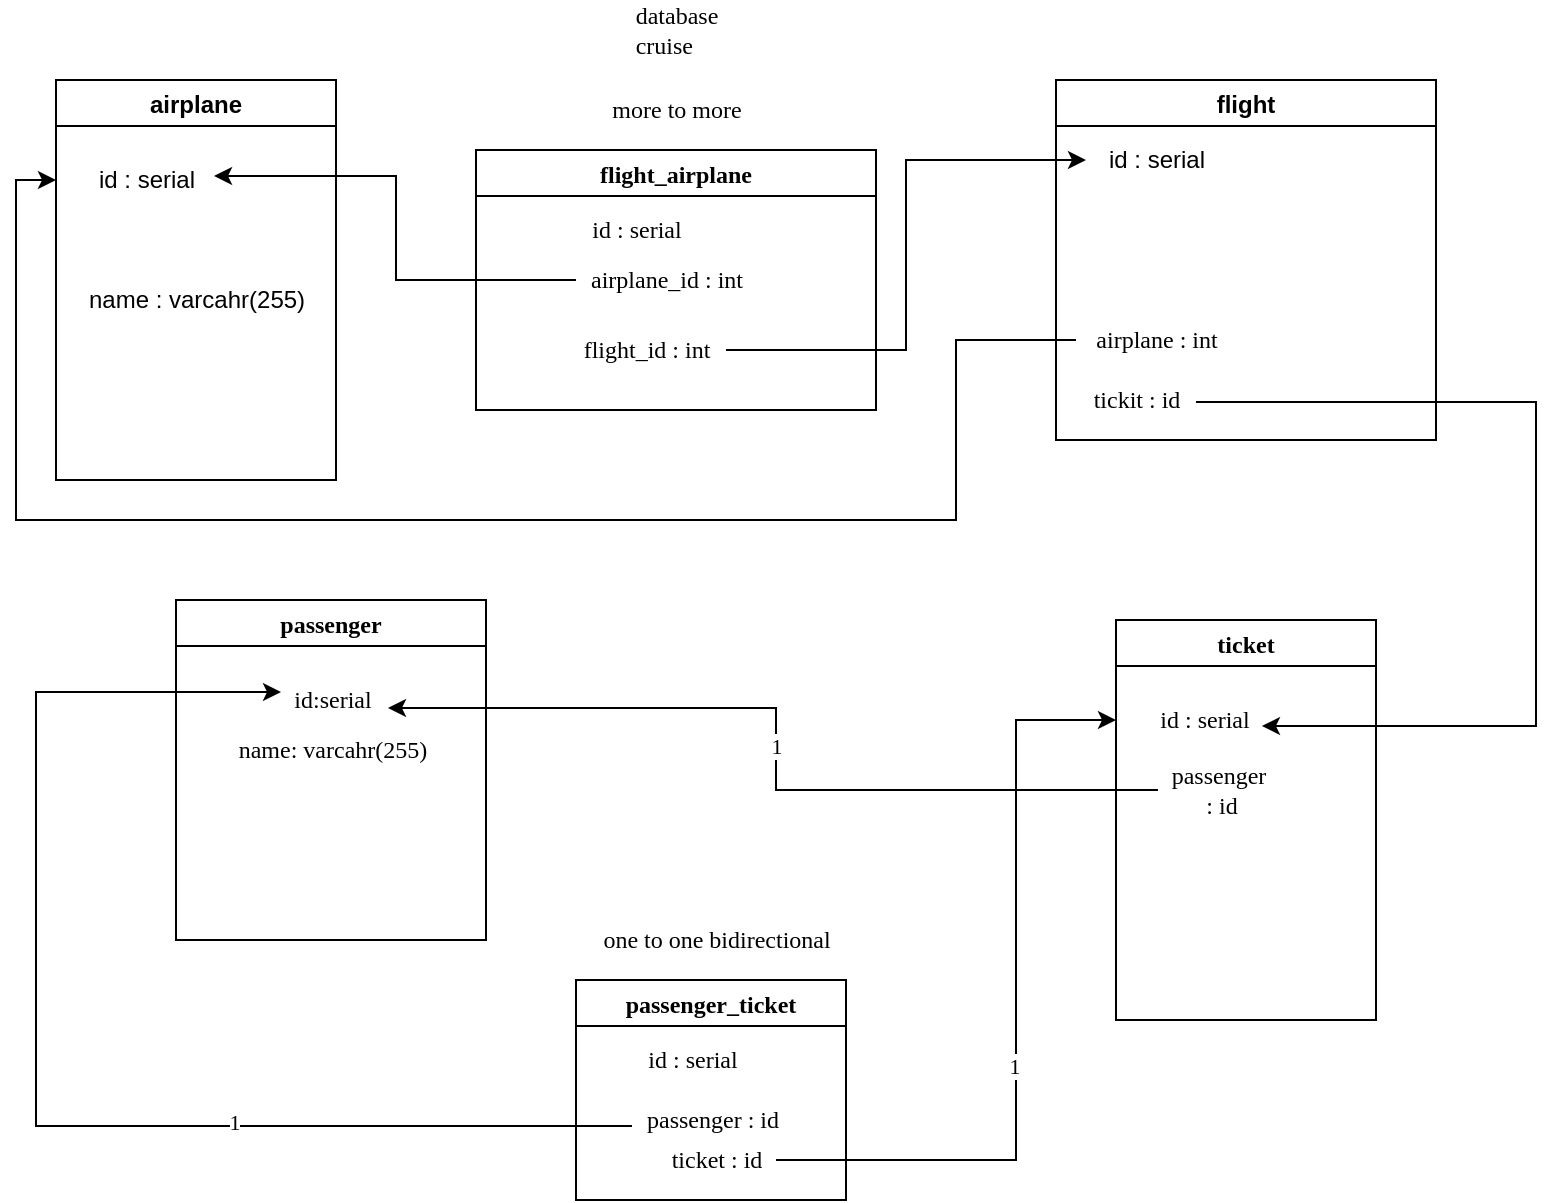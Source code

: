 <mxfile version="15.9.6" type="device"><diagram id="Uy_LMXhwyuMIgGCUHGCQ" name="Page-1"><mxGraphModel dx="1752" dy="780" grid="1" gridSize="10" guides="1" tooltips="1" connect="1" arrows="1" fold="1" page="1" pageScale="1" pageWidth="827" pageHeight="1169" math="0" shadow="0"><root><mxCell id="0"/><mxCell id="1" parent="0"/><mxCell id="2xr9OdXSCFPJ747HaJOW-3" value="airplane" style="swimlane;" vertex="1" parent="1"><mxGeometry x="40" y="50" width="140" height="200" as="geometry"/></mxCell><mxCell id="2xr9OdXSCFPJ747HaJOW-13" value="id : serial" style="text;html=1;align=center;verticalAlign=middle;resizable=0;points=[];autosize=1;strokeColor=none;fillColor=none;" vertex="1" parent="2xr9OdXSCFPJ747HaJOW-3"><mxGeometry x="10" y="40" width="70" height="20" as="geometry"/></mxCell><mxCell id="2xr9OdXSCFPJ747HaJOW-15" value="name : varcahr(255)" style="text;html=1;align=center;verticalAlign=middle;resizable=0;points=[];autosize=1;strokeColor=none;fillColor=none;" vertex="1" parent="2xr9OdXSCFPJ747HaJOW-3"><mxGeometry x="5" y="100" width="130" height="20" as="geometry"/></mxCell><mxCell id="2xr9OdXSCFPJ747HaJOW-4" value="flight" style="swimlane;startSize=23;" vertex="1" parent="1"><mxGeometry x="540" y="50" width="190" height="180" as="geometry"/></mxCell><mxCell id="2xr9OdXSCFPJ747HaJOW-7" value="&lt;div&gt;id : serial&lt;/div&gt;" style="text;html=1;align=center;verticalAlign=middle;resizable=0;points=[];autosize=1;strokeColor=none;fillColor=none;" vertex="1" parent="2xr9OdXSCFPJ747HaJOW-4"><mxGeometry x="15" y="30" width="70" height="20" as="geometry"/></mxCell><mxCell id="2xr9OdXSCFPJ747HaJOW-18" value="airplane : int" style="text;html=1;align=center;verticalAlign=middle;resizable=0;points=[];autosize=1;strokeColor=none;fillColor=none;fontFamily=Times New Roman;" vertex="1" parent="2xr9OdXSCFPJ747HaJOW-4"><mxGeometry x="10" y="120" width="80" height="20" as="geometry"/></mxCell><mxCell id="2xr9OdXSCFPJ747HaJOW-44" value="&lt;div&gt;tickit : id&lt;/div&gt;" style="text;html=1;align=center;verticalAlign=middle;resizable=0;points=[];autosize=1;strokeColor=none;fillColor=none;fontFamily=Times New Roman;" vertex="1" parent="2xr9OdXSCFPJ747HaJOW-4"><mxGeometry x="10" y="150" width="60" height="20" as="geometry"/></mxCell><mxCell id="2xr9OdXSCFPJ747HaJOW-20" value="ticket" style="swimlane;fontFamily=Times New Roman;startSize=23;" vertex="1" parent="1"><mxGeometry x="570" y="320" width="130" height="200" as="geometry"/></mxCell><mxCell id="2xr9OdXSCFPJ747HaJOW-23" value="id : serial" style="text;html=1;align=center;verticalAlign=middle;resizable=0;points=[];autosize=1;strokeColor=none;fillColor=none;fontFamily=Times New Roman;" vertex="1" parent="2xr9OdXSCFPJ747HaJOW-20"><mxGeometry x="14" y="40" width="60" height="20" as="geometry"/></mxCell><mxCell id="2xr9OdXSCFPJ747HaJOW-28" value="&lt;div id=&quot;_AL&quot; style=&quot;text-align: left&quot;&gt;&lt;div id=&quot;_X&quot;&gt;&lt;div id=&quot;_XR&quot;&gt;passenger&lt;/div&gt;&lt;/div&gt;&lt;/div&gt;&amp;nbsp;: id" style="text;html=1;align=center;verticalAlign=middle;resizable=0;points=[];autosize=1;strokeColor=none;fillColor=none;fontFamily=Times New Roman;" vertex="1" parent="2xr9OdXSCFPJ747HaJOW-20"><mxGeometry x="21" y="70" width="60" height="30" as="geometry"/></mxCell><mxCell id="2xr9OdXSCFPJ747HaJOW-26" style="edgeStyle=orthogonalEdgeStyle;rounded=0;orthogonalLoop=1;jettySize=auto;html=1;entryX=0.983;entryY=0.65;entryDx=0;entryDy=0;entryPerimeter=0;fontFamily=Times New Roman;exitX=1;exitY=0.55;exitDx=0;exitDy=0;exitPerimeter=0;" edge="1" parent="1" source="2xr9OdXSCFPJ747HaJOW-44" target="2xr9OdXSCFPJ747HaJOW-23"><mxGeometry relative="1" as="geometry"><mxPoint x="635" y="190" as="sourcePoint"/><Array as="points"><mxPoint x="780" y="211"/><mxPoint x="780" y="373"/></Array></mxGeometry></mxCell><mxCell id="2xr9OdXSCFPJ747HaJOW-27" value="passenger" style="swimlane;fontFamily=Times New Roman;startSize=23;" vertex="1" parent="1"><mxGeometry x="100" y="310" width="155" height="170" as="geometry"/></mxCell><mxCell id="2xr9OdXSCFPJ747HaJOW-30" value="name: varcahr(255)" style="text;html=1;align=center;verticalAlign=middle;resizable=0;points=[];autosize=1;strokeColor=none;fillColor=none;fontFamily=Times New Roman;" vertex="1" parent="2xr9OdXSCFPJ747HaJOW-27"><mxGeometry x="22.5" y="65" width="110" height="20" as="geometry"/></mxCell><mxCell id="2xr9OdXSCFPJ747HaJOW-29" value="id:serial" style="text;html=1;align=center;verticalAlign=middle;resizable=0;points=[];autosize=1;strokeColor=none;fillColor=none;fontFamily=Times New Roman;" vertex="1" parent="2xr9OdXSCFPJ747HaJOW-27"><mxGeometry x="52.5" y="40" width="50" height="20" as="geometry"/></mxCell><mxCell id="2xr9OdXSCFPJ747HaJOW-31" value="1" style="edgeStyle=orthogonalEdgeStyle;rounded=0;orthogonalLoop=1;jettySize=auto;html=1;entryX=1.07;entryY=0.7;entryDx=0;entryDy=0;fontFamily=Times New Roman;entryPerimeter=0;" edge="1" parent="1" source="2xr9OdXSCFPJ747HaJOW-28" target="2xr9OdXSCFPJ747HaJOW-29"><mxGeometry relative="1" as="geometry"><Array as="points"><mxPoint x="400" y="405"/><mxPoint x="400" y="364"/></Array></mxGeometry></mxCell><mxCell id="2xr9OdXSCFPJ747HaJOW-32" value="passenger_ticket" style="swimlane;fontFamily=Times New Roman;" vertex="1" parent="1"><mxGeometry x="300" y="500" width="135" height="110" as="geometry"/></mxCell><mxCell id="2xr9OdXSCFPJ747HaJOW-33" value="passenger : id" style="text;html=1;align=center;verticalAlign=middle;resizable=0;points=[];autosize=1;strokeColor=none;fillColor=none;fontFamily=Times New Roman;" vertex="1" parent="2xr9OdXSCFPJ747HaJOW-32"><mxGeometry x="27.5" y="60" width="80" height="20" as="geometry"/></mxCell><mxCell id="2xr9OdXSCFPJ747HaJOW-34" value="ticket : id" style="text;html=1;align=center;verticalAlign=middle;resizable=0;points=[];autosize=1;strokeColor=none;fillColor=none;fontFamily=Times New Roman;" vertex="1" parent="2xr9OdXSCFPJ747HaJOW-32"><mxGeometry x="40" y="80" width="60" height="20" as="geometry"/></mxCell><mxCell id="2xr9OdXSCFPJ747HaJOW-39" value="id : serial" style="text;html=1;align=center;verticalAlign=middle;resizable=0;points=[];autosize=1;strokeColor=none;fillColor=none;fontFamily=Times New Roman;" vertex="1" parent="2xr9OdXSCFPJ747HaJOW-32"><mxGeometry x="27.5" y="30" width="60" height="20" as="geometry"/></mxCell><mxCell id="2xr9OdXSCFPJ747HaJOW-37" style="edgeStyle=orthogonalEdgeStyle;rounded=0;orthogonalLoop=1;jettySize=auto;html=1;fontFamily=Times New Roman;entryX=0;entryY=0.25;entryDx=0;entryDy=0;" edge="1" parent="1" source="2xr9OdXSCFPJ747HaJOW-34" target="2xr9OdXSCFPJ747HaJOW-20"><mxGeometry relative="1" as="geometry"><mxPoint x="620" y="91" as="targetPoint"/><Array as="points"><mxPoint x="520" y="590"/><mxPoint x="520" y="370"/></Array></mxGeometry></mxCell><mxCell id="2xr9OdXSCFPJ747HaJOW-55" value="1" style="edgeLabel;html=1;align=center;verticalAlign=middle;resizable=0;points=[];fontFamily=Times New Roman;" vertex="1" connectable="0" parent="2xr9OdXSCFPJ747HaJOW-37"><mxGeometry x="-0.144" y="1" relative="1" as="geometry"><mxPoint as="offset"/></mxGeometry></mxCell><mxCell id="2xr9OdXSCFPJ747HaJOW-38" value="more to more" style="text;html=1;strokeColor=none;fillColor=none;align=center;verticalAlign=middle;whiteSpace=wrap;rounded=0;fontFamily=Times New Roman;" vertex="1" parent="1"><mxGeometry x="303.75" y="50" width="92.5" height="30" as="geometry"/></mxCell><mxCell id="2xr9OdXSCFPJ747HaJOW-41" style="edgeStyle=orthogonalEdgeStyle;rounded=0;orthogonalLoop=1;jettySize=auto;html=1;entryX=0;entryY=0.3;entryDx=0;entryDy=0;entryPerimeter=0;fontFamily=Times New Roman;exitX=0.006;exitY=0.65;exitDx=0;exitDy=0;exitPerimeter=0;" edge="1" parent="1" source="2xr9OdXSCFPJ747HaJOW-33" target="2xr9OdXSCFPJ747HaJOW-29"><mxGeometry relative="1" as="geometry"><Array as="points"><mxPoint x="30" y="573"/><mxPoint x="30" y="356"/></Array></mxGeometry></mxCell><mxCell id="2xr9OdXSCFPJ747HaJOW-56" value="1" style="edgeLabel;html=1;align=center;verticalAlign=middle;resizable=0;points=[];fontFamily=Times New Roman;" vertex="1" connectable="0" parent="2xr9OdXSCFPJ747HaJOW-41"><mxGeometry x="-0.376" y="-2" relative="1" as="geometry"><mxPoint as="offset"/></mxGeometry></mxCell><mxCell id="2xr9OdXSCFPJ747HaJOW-43" value="flight_airplane" style="swimlane;fontFamily=Times New Roman;" vertex="1" parent="1"><mxGeometry x="250" y="85" width="200" height="130" as="geometry"/></mxCell><mxCell id="2xr9OdXSCFPJ747HaJOW-47" value="id : serial" style="text;html=1;align=center;verticalAlign=middle;resizable=0;points=[];autosize=1;strokeColor=none;fillColor=none;fontFamily=Times New Roman;" vertex="1" parent="2xr9OdXSCFPJ747HaJOW-43"><mxGeometry x="50" y="30" width="60" height="20" as="geometry"/></mxCell><mxCell id="2xr9OdXSCFPJ747HaJOW-48" value="airplane_id : int" style="text;html=1;align=center;verticalAlign=middle;resizable=0;points=[];autosize=1;strokeColor=none;fillColor=none;fontFamily=Times New Roman;" vertex="1" parent="2xr9OdXSCFPJ747HaJOW-43"><mxGeometry x="50" y="55" width="90" height="20" as="geometry"/></mxCell><mxCell id="2xr9OdXSCFPJ747HaJOW-49" value="flight_id : int" style="text;html=1;align=center;verticalAlign=middle;resizable=0;points=[];autosize=1;strokeColor=none;fillColor=none;fontFamily=Times New Roman;" vertex="1" parent="2xr9OdXSCFPJ747HaJOW-43"><mxGeometry x="45" y="90" width="80" height="20" as="geometry"/></mxCell><mxCell id="2xr9OdXSCFPJ747HaJOW-57" style="edgeStyle=orthogonalEdgeStyle;rounded=0;orthogonalLoop=1;jettySize=auto;html=1;entryX=0.986;entryY=0.4;entryDx=0;entryDy=0;entryPerimeter=0;fontFamily=Times New Roman;" edge="1" parent="1" source="2xr9OdXSCFPJ747HaJOW-48" target="2xr9OdXSCFPJ747HaJOW-13"><mxGeometry relative="1" as="geometry"/></mxCell><mxCell id="2xr9OdXSCFPJ747HaJOW-58" style="edgeStyle=orthogonalEdgeStyle;rounded=0;orthogonalLoop=1;jettySize=auto;html=1;entryX=0;entryY=0.5;entryDx=0;entryDy=0;entryPerimeter=0;fontFamily=Times New Roman;" edge="1" parent="1" source="2xr9OdXSCFPJ747HaJOW-49" target="2xr9OdXSCFPJ747HaJOW-7"><mxGeometry relative="1" as="geometry"/></mxCell><mxCell id="2xr9OdXSCFPJ747HaJOW-59" style="edgeStyle=orthogonalEdgeStyle;rounded=0;orthogonalLoop=1;jettySize=auto;html=1;entryX=0;entryY=0.25;entryDx=0;entryDy=0;fontFamily=Times New Roman;" edge="1" parent="1" source="2xr9OdXSCFPJ747HaJOW-18" target="2xr9OdXSCFPJ747HaJOW-3"><mxGeometry relative="1" as="geometry"><Array as="points"><mxPoint x="490" y="180"/><mxPoint x="490" y="270"/><mxPoint x="20" y="270"/><mxPoint x="20" y="100"/></Array></mxGeometry></mxCell><mxCell id="2xr9OdXSCFPJ747HaJOW-60" value="one to one bidirectional" style="text;html=1;align=center;verticalAlign=middle;resizable=0;points=[];autosize=1;strokeColor=none;fillColor=none;fontFamily=Times New Roman;" vertex="1" parent="1"><mxGeometry x="305" y="470" width="130" height="20" as="geometry"/></mxCell><mxCell id="2xr9OdXSCFPJ747HaJOW-61" value="&lt;div&gt;database &lt;br&gt;&lt;div id=&quot;_AL&quot; style=&quot;text-align: left&quot;&gt;&lt;div id=&quot;_X&quot;&gt;&lt;div id=&quot;_XR&quot;&gt;cruise&lt;/div&gt;&lt;/div&gt;&lt;/div&gt;&lt;/div&gt;" style="text;html=1;align=center;verticalAlign=middle;resizable=0;points=[];autosize=1;strokeColor=none;fillColor=none;fontFamily=Times New Roman;" vertex="1" parent="1"><mxGeometry x="320" y="10" width="60" height="30" as="geometry"/></mxCell></root></mxGraphModel></diagram></mxfile>